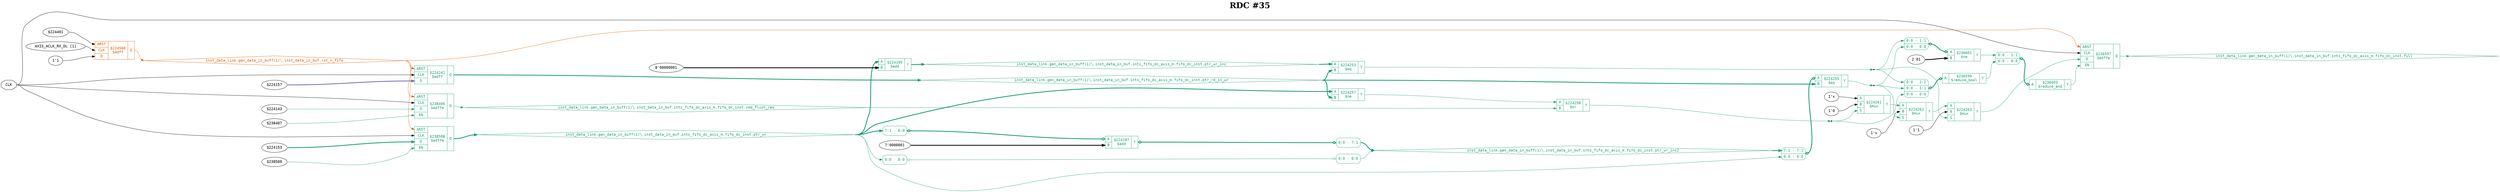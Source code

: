 digraph "spacefibre_light_top" {
label=<<b>RDC #35</b>>;
labelloc="t"
fontsize="30"
node ["fontname"="Courier"]
edge ["fontname"="Courier"]
rankdir="LR";
remincross=true;
n11 [ shape=octagon, label="CLK", color="black", fontcolor="black", href="/src/ip_spacefibre_light_top/spacefibre_light_top.vhd#45" ];
n12 [ shape=diamond, label="inst_data_link.gen_data_in_buff(1)&#9586;.inst_data_in_buf.ints_fifo_dc_axis_m.fifo_dc_inst.cmd_flush_req", colorscheme="dark28", color="1", fontcolor="1", href="/src/ip/fifo_dc/fifo_dc.vhd#111" ];
n13 [ shape=diamond, label="inst_data_link.gen_data_in_buff(1)&#9586;.inst_data_in_buf.ints_fifo_dc_axis_m.fifo_dc_inst.full", colorscheme="dark28", color="1", fontcolor="1", href="/src/ip/fifo_dc/fifo_dc.vhd#127" ];
n14 [ shape=diamond, label="inst_data_link.gen_data_in_buff(1)&#9586;.inst_data_in_buf.ints_fifo_dc_axis_m.fifo_dc_inst.ptr_rd_in_wr", colorscheme="dark28", color="1", fontcolor="1", href="/src/ip/fifo_dc/fifo_dc.vhd#106" ];
n15 [ shape=diamond, label="inst_data_link.gen_data_in_buff(1)&#9586;.inst_data_in_buf.ints_fifo_dc_axis_m.fifo_dc_inst.ptr_wr", colorscheme="dark28", color="1", fontcolor="1", href="/src/ip/fifo_dc/fifo_dc.vhd#94" ];
n16 [ shape=diamond, label="inst_data_link.gen_data_in_buff(1)&#9586;.inst_data_in_buf.ints_fifo_dc_axis_m.fifo_dc_inst.ptr_wr_inc", colorscheme="dark28", color="1", fontcolor="1", href="/src/ip/fifo_dc/fifo_dc.vhd#95" ];
n17 [ shape=diamond, label="inst_data_link.gen_data_in_buff(1)&#9586;.inst_data_in_buf.ints_fifo_dc_axis_m.fifo_dc_inst.ptr_wr_inc2", colorscheme="dark28", color="1", fontcolor="1", href="/src/ip/fifo_dc/fifo_dc.vhd#96" ];
n18 [ shape=diamond, label="inst_data_link.gen_data_in_buff(1)&#9586;.inst_data_in_buf.rst_n_fifo", colorscheme="dark28", color="2", fontcolor="2", href="/src/module_data_link/data_in_buf.vhd#142" ];
{ rank="source"; n11;}
{ rank="sink";}
c23 [ shape=record, label="{{<p19> ARST|<p11> CLK|<p20> D|<p21> EN}|$236597\n$adffe|{<p22> Q}}", colorscheme="dark28", color="1", fontcolor="1" , href="/src/ip/fifo_dc/fifo_dc.vhd#256"  ];
v0 [ label="$224143" ];
v1 [ label="$238407" ];
c24 [ shape=record, label="{{<p19> ARST|<p11> CLK|<p20> D|<p21> EN}|$238406\n$adffe|{<p22> Q}}", colorscheme="dark28", color="1", fontcolor="1" , href="/src/ip/fifo_dc/fifo_dc.vhd#440"  ];
v2 [ label="$224153" ];
v3 [ label="$238509" ];
c25 [ shape=record, label="{{<p19> ARST|<p11> CLK|<p20> D|<p21> EN}|$238508\n$adffe|{<p22> Q}}", colorscheme="dark28", color="1", fontcolor="1" , href="/src/ip/fifo_dc/fifo_dc.vhd#199"  ];
c28 [ shape=record, label="{{<p26> A}|$236599\n$reduce_bool|{<p27> Y}}", colorscheme="dark28", color="1", fontcolor="1" ];
x4 [ shape=record, style=rounded, label="<s2> 0:0 - 2:2 |<s1> 0:0 - 1:1 |<s0> 0:0 - 0:0 ", colorscheme="dark28", color="1", fontcolor="1" ];
x4:e -> c28:p26:w [arrowhead=odiamond, arrowtail=odiamond, dir=both, colorscheme="dark28", color="1", fontcolor="1", style="setlinewidth(3)", label=""];
v6 [ label="2'01" ];
c30 [ shape=record, label="{{<p26> A|<p29> B}|$236601\n$ne|{<p27> Y}}", colorscheme="dark28", color="1", fontcolor="1" ];
x5 [ shape=record, style=rounded, label="<s1> 0:0 - 1:1 |<s0> 0:0 - 0:0 ", colorscheme="dark28", color="1", fontcolor="1" ];
x5:e -> c30:p26:w [arrowhead=odiamond, arrowtail=odiamond, dir=both, colorscheme="dark28", color="1", fontcolor="1", style="setlinewidth(3)", label=""];
c31 [ shape=record, label="{{<p26> A}|$236603\n$reduce_and|{<p27> Y}}", colorscheme="dark28", color="1", fontcolor="1" ];
x7 [ shape=record, style=rounded, label="<s1> 0:0 - 1:1 |<s0> 0:0 - 0:0 ", colorscheme="dark28", color="1", fontcolor="1" ];
x7:e -> c31:p26:w [arrowhead=odiamond, arrowtail=odiamond, dir=both, colorscheme="dark28", color="1", fontcolor="1", style="setlinewidth(3)", label=""];
v8 [ label="$224401" ];
v9 [ label="AXIS_ACLK_RX_DL [1]" ];
v10 [ label="1'1" ];
c32 [ shape=record, label="{{<p19> ARST|<p11> CLK|<p20> D}|$224568\n$adff|{<p22> Q}}", colorscheme="dark28", color="2", fontcolor="2" , href="/src/module_data_link/data_in_buf.vhd#194"  ];
v11 [ label="8'00000001" ];
c33 [ shape=record, label="{{<p26> A|<p29> B}|$224195\n$add|{<p27> Y}}", colorscheme="dark28", color="1", fontcolor="1" , href="/src/ip/fifo_dc/fifo_dc.vhd#170"  ];
v13 [ label="7'0000001" ];
c34 [ shape=record, label="{{<p26> A|<p29> B}|$224197\n$add|{<p27> Y}}", colorscheme="dark28", color="1", fontcolor="1" , href="/src/ip/fifo_dc/fifo_dc.vhd#171"  ];
x12 [ shape=record, style=rounded, label="<s0> 7:1 - 6:0 ", colorscheme="dark28", color="1", fontcolor="1" ];
x12:e -> c34:p26:w [arrowhead=odiamond, arrowtail=odiamond, dir=both, colorscheme="dark28", color="1", fontcolor="1", style="setlinewidth(3)", label=""];
x14 [ shape=record, style=rounded, label="<s0> 6:0 - 7:1 ", colorscheme="dark28", color="1", fontcolor="1" ];
c34:p27:e -> x14:w [arrowhead=odiamond, arrowtail=odiamond, dir=both, colorscheme="dark28", color="1", fontcolor="1", style="setlinewidth(3)", label=""];
c35 [ shape=record, label="{{<p26> A|<p29> B}|$224253\n$eq|{<p27> Y}}", colorscheme="dark28", color="1", fontcolor="1" , href="/src/ip/fifo_dc/fifo_dc.vhd#262"  ];
c36 [ shape=record, label="{{<p26> A|<p29> B}|$224255\n$eq|{<p27> Y}}", colorscheme="dark28", color="1", fontcolor="1" , href="/src/ip/fifo_dc/fifo_dc.vhd#264"  ];
x15 [ shape=record, style=rounded, label="<s1> 7:1 - 7:1 |<s0> 0:0 - 0:0 ", colorscheme="dark28", color="1", fontcolor="1" ];
x15:e -> c36:p26:w [arrowhead=odiamond, arrowtail=odiamond, dir=both, colorscheme="dark28", color="1", fontcolor="1", style="setlinewidth(3)", label=""];
c37 [ shape=record, label="{{<p26> A|<p29> B}|$224258\n$or|{<p27> Y}}", colorscheme="dark28", color="1", fontcolor="1" , href="/src/ip/fifo_dc/fifo_dc.vhd#266"  ];
v16 [ label="1'x" ];
v17 [ label="1'0" ];
c39 [ shape=record, label="{{<p26> A|<p29> B|<p38> S}|$224261\n$mux|{<p27> Y}}", colorscheme="dark28", color="1", fontcolor="1" , href="/src/ip/fifo_dc/fifo_dc.vhd#262"  ];
v18 [ label="1'x" ];
c40 [ shape=record, label="{{<p26> A|<p29> B|<p38> S}|$224262\n$mux|{<p27> Y}}", colorscheme="dark28", color="1", fontcolor="1" , href="/src/ip/fifo_dc/fifo_dc.vhd#262"  ];
v19 [ label="1'1" ];
c41 [ shape=record, label="{{<p26> A|<p29> B|<p38> S}|$224263\n$mux|{<p27> Y}}", colorscheme="dark28", color="1", fontcolor="1" , href="/src/ip/fifo_dc/fifo_dc.vhd#262"  ];
c42 [ shape=record, label="{{<p26> A|<p29> B}|$224257\n$ne|{<p27> Y}}", colorscheme="dark28", color="1", fontcolor="1" , href="/src/ip/fifo_dc/fifo_dc.vhd#266"  ];
v20 [ label="$224157" ];
c43 [ shape=record, label="{{<p19> ARST|<p11> CLK|<p20> D}|$224242\n$adff|{<p22> Q}}", colorscheme="dark28", color="1", fontcolor="1" , href="/src/ip/fifo_dc/fifo_dc.vhd#222"  ];
x21 [ shape=record, style=rounded, label="<s0> 0:0 - 0:0 ", colorscheme="dark28", color="1", fontcolor="1" ];
x22 [ shape=record, style=rounded, label="<s0> 0:0 - 0:0 ", colorscheme="dark28", color="1", fontcolor="1" ];
x21:e -> x22:w [arrowhead=odiamond, arrowtail=odiamond, dir=both, colorscheme="dark28", color="1", fontcolor="1", label=""];
c28:p27:e -> x7:s0:w [colorscheme="dark28", color="1", fontcolor="1", label=""];
c41:p27:e -> c23:p20:w [colorscheme="dark28", color="1", fontcolor="1", label=""];
n11:e -> c23:p11:w [color="black", fontcolor="black", label=""];
n11:e -> c24:p11:w [color="black", fontcolor="black", label=""];
n11:e -> c25:p11:w [color="black", fontcolor="black", label=""];
n11:e -> c43:p11:w [color="black", fontcolor="black", label=""];
c24:p22:e -> n12:w [colorscheme="dark28", color="1", fontcolor="1", label=""];
n12:e -> c37:p29:w [colorscheme="dark28", color="1", fontcolor="1", label=""];
c23:p22:e -> n13:w [colorscheme="dark28", color="1", fontcolor="1", label=""];
c43:p22:e -> n14:w [colorscheme="dark28", color="1", fontcolor="1", style="setlinewidth(3)", label=""];
n14:e -> c35:p29:w [colorscheme="dark28", color="1", fontcolor="1", style="setlinewidth(3)", label=""];
n14:e -> c36:p29:w [colorscheme="dark28", color="1", fontcolor="1", style="setlinewidth(3)", label=""];
n14:e -> c42:p29:w [colorscheme="dark28", color="1", fontcolor="1", style="setlinewidth(3)", label=""];
c25:p22:e -> n15:w [colorscheme="dark28", color="1", fontcolor="1", style="setlinewidth(3)", label=""];
n15:e -> c33:p26:w [colorscheme="dark28", color="1", fontcolor="1", style="setlinewidth(3)", label=""];
n15:e -> c42:p26:w [colorscheme="dark28", color="1", fontcolor="1", style="setlinewidth(3)", label=""];
n15:e -> x12:s0:w [colorscheme="dark28", color="1", fontcolor="1", style="setlinewidth(3)", label=""];
n15:e -> x15:s0:w [colorscheme="dark28", color="1", fontcolor="1", label=""];
n15:e -> x21:s0:w [colorscheme="dark28", color="1", fontcolor="1", label=""];
c33:p27:e -> n16:w [colorscheme="dark28", color="1", fontcolor="1", style="setlinewidth(3)", label=""];
n16:e -> c35:p26:w [colorscheme="dark28", color="1", fontcolor="1", style="setlinewidth(3)", label=""];
x14:s0:e -> n17:w [colorscheme="dark28", color="1", fontcolor="1", style="setlinewidth(3)", label=""];
x22:s0:e -> n17:w [colorscheme="dark28", color="1", fontcolor="1", label=""];
n17:e -> x15:s1:w [colorscheme="dark28", color="1", fontcolor="1", style="setlinewidth(3)", label=""];
c32:p22:e -> n18:w [colorscheme="dark28", color="2", fontcolor="2", label=""];
n18:e -> c23:p19:w [colorscheme="dark28", color="2", fontcolor="2", label=""];
n18:e -> c24:p19:w [colorscheme="dark28", color="2", fontcolor="2", label=""];
n18:e -> c25:p19:w [colorscheme="dark28", color="2", fontcolor="2", label=""];
n18:e -> c43:p19:w [colorscheme="dark28", color="2", fontcolor="2", label=""];
c30:p27:e -> x7:s1:w [colorscheme="dark28", color="1", fontcolor="1", label=""];
c31:p27:e -> c23:p21:w [colorscheme="dark28", color="1", fontcolor="1", label=""];
n4 [ shape=point ];
c35:p27:e -> n4:w [colorscheme="dark28", color="1", fontcolor="1", label=""];
n4:e -> c41:p38:w [colorscheme="dark28", color="1", fontcolor="1", label=""];
n4:e -> x4:s2:w [colorscheme="dark28", color="1", fontcolor="1", label=""];
n4:e -> x5:s1:w [colorscheme="dark28", color="1", fontcolor="1", label=""];
n5 [ shape=point ];
c36:p27:e -> n5:w [colorscheme="dark28", color="1", fontcolor="1", label=""];
n5:e -> c40:p38:w [colorscheme="dark28", color="1", fontcolor="1", label=""];
n5:e -> x4:s1:w [colorscheme="dark28", color="1", fontcolor="1", label=""];
n5:e -> x5:s0:w [colorscheme="dark28", color="1", fontcolor="1", label=""];
c42:p27:e -> c37:p26:w [colorscheme="dark28", color="1", fontcolor="1", label=""];
n7 [ shape=point ];
c37:p27:e -> n7:w [colorscheme="dark28", color="1", fontcolor="1", label=""];
n7:e -> c39:p38:w [colorscheme="dark28", color="1", fontcolor="1", label=""];
n7:e -> x4:s0:w [colorscheme="dark28", color="1", fontcolor="1", label=""];
c39:p27:e -> c40:p26:w [colorscheme="dark28", color="1", fontcolor="1", label=""];
c40:p27:e -> c41:p26:w [colorscheme="dark28", color="1", fontcolor="1", label=""];
v0:e -> c24:p20:w [colorscheme="dark28", color="1", fontcolor="1", label=""];
v1:e -> c24:p21:w [colorscheme="dark28", color="1", fontcolor="1", label=""];
v10:e -> c32:p20:w [color="black", fontcolor="black", label=""];
v11:e -> c33:p29:w [color="black", fontcolor="black", style="setlinewidth(3)", label=""];
v13:e -> c34:p29:w [color="black", fontcolor="black", style="setlinewidth(3)", label=""];
v16:e -> c39:p26:w [color="black", fontcolor="black", label=""];
v17:e -> c39:p29:w [color="black", fontcolor="black", label=""];
v18:e -> c40:p29:w [color="black", fontcolor="black", label=""];
v19:e -> c41:p29:w [color="black", fontcolor="black", label=""];
v2:e -> c25:p20:w [colorscheme="dark28", color="1", fontcolor="1", style="setlinewidth(3)", label=""];
v20:e -> c43:p20:w [colorscheme="dark28", color="3", fontcolor="3", style="setlinewidth(3)", label=""];
v3:e -> c25:p21:w [colorscheme="dark28", color="1", fontcolor="1", label=""];
v6:e -> c30:p29:w [color="black", fontcolor="black", style="setlinewidth(3)", label=""];
v8:e -> c32:p19:w [color="black", fontcolor="black", label=""];
v9:e -> c32:p11:w [color="black", fontcolor="black", label=""];
}
